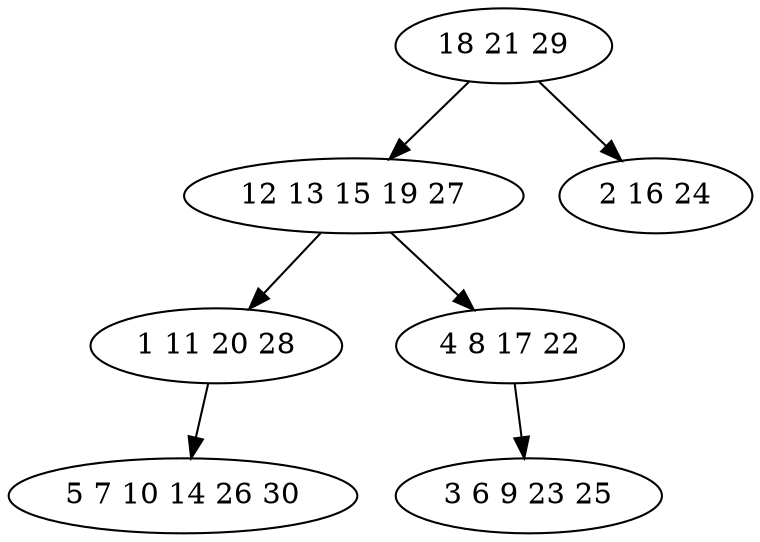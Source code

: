 digraph true_tree {
	"0" -> "1"
	"1" -> "2"
	"1" -> "3"
	"0" -> "4"
	"2" -> "5"
	"3" -> "6"
	"0" [label="18 21 29"];
	"1" [label="12 13 15 19 27"];
	"2" [label="1 11 20 28"];
	"3" [label="4 8 17 22"];
	"4" [label="2 16 24"];
	"5" [label="5 7 10 14 26 30"];
	"6" [label="3 6 9 23 25"];
}
